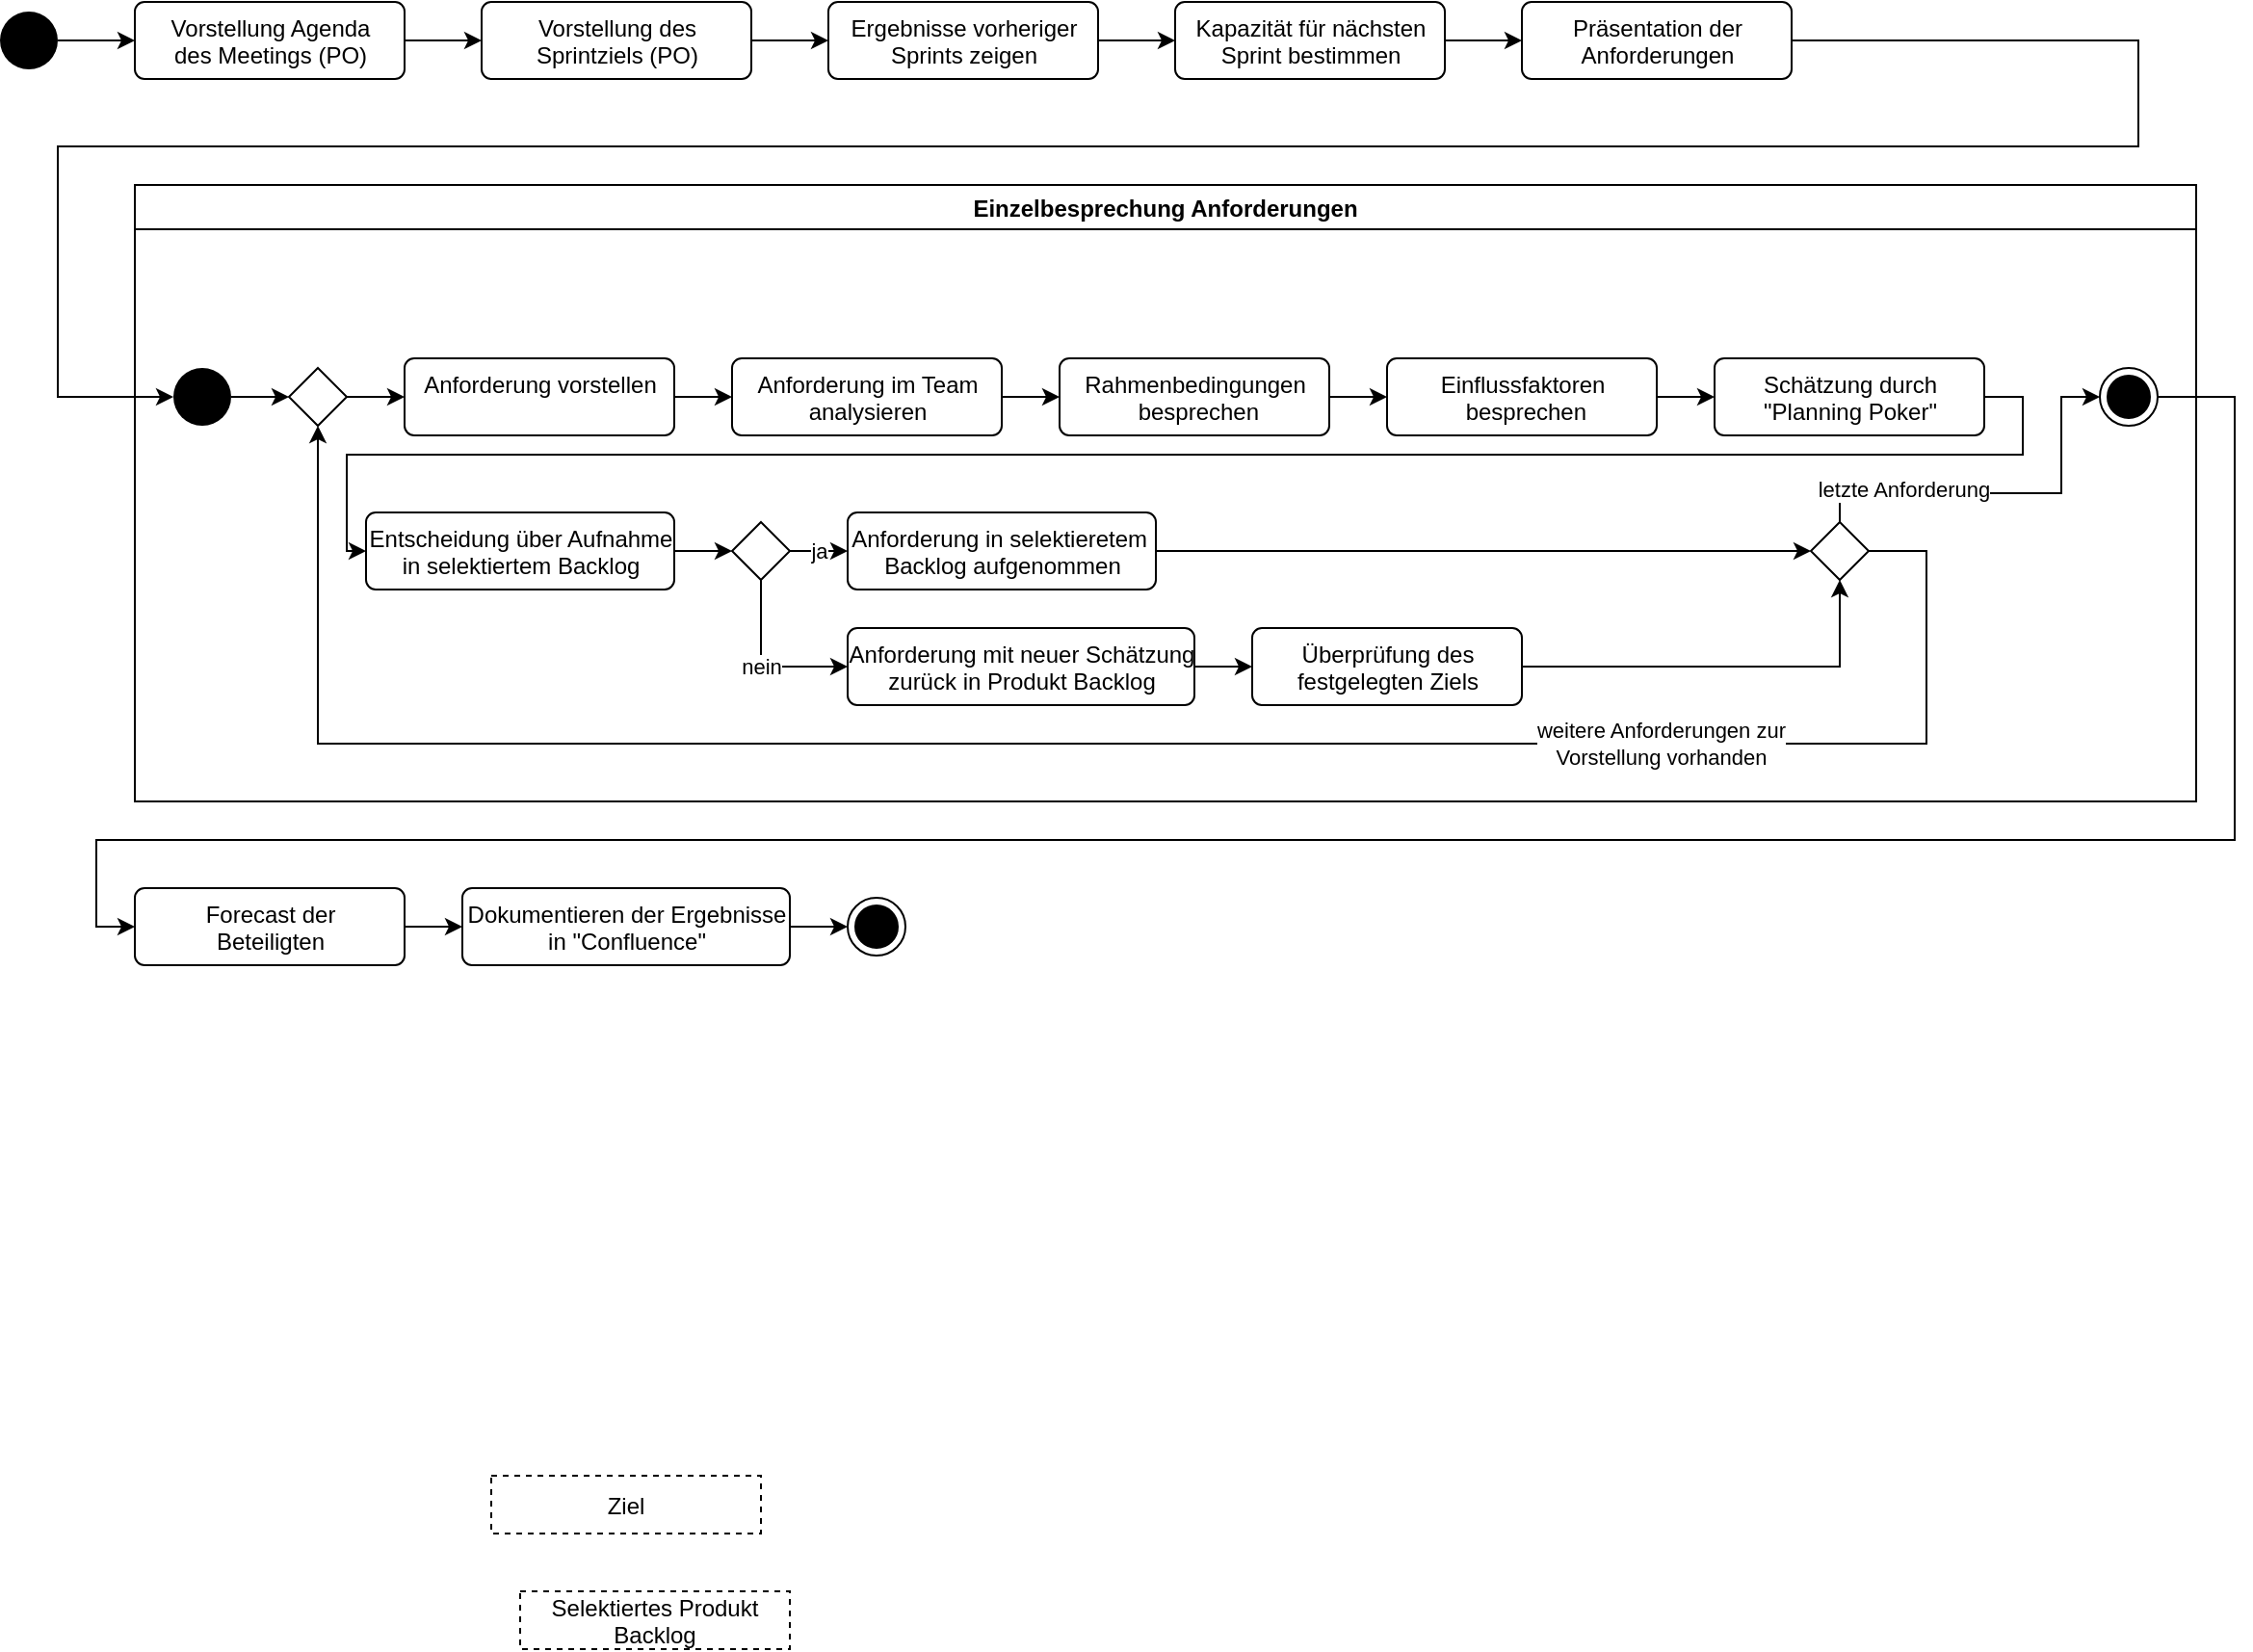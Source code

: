 <mxfile version="13.9.9" type="github">
  <diagram id="WU-bccYG8VfvNMt3Ym44" name="Page-1">
    <mxGraphModel dx="2062" dy="1066" grid="1" gridSize="10" guides="1" tooltips="1" connect="1" arrows="1" fold="1" page="1" pageScale="1" pageWidth="827" pageHeight="1169" math="0" shadow="0">
      <root>
        <mxCell id="0" />
        <mxCell id="1" parent="0" />
        <mxCell id="taXNxG0utG7mMQOND9qC-6" style="edgeStyle=orthogonalEdgeStyle;rounded=0;orthogonalLoop=1;jettySize=auto;html=1;exitX=1;exitY=0.5;exitDx=0;exitDy=0;entryX=0;entryY=0.5;entryDx=0;entryDy=0;" edge="1" parent="1" source="taXNxG0utG7mMQOND9qC-2" target="taXNxG0utG7mMQOND9qC-3">
          <mxGeometry relative="1" as="geometry" />
        </mxCell>
        <mxCell id="taXNxG0utG7mMQOND9qC-2" value="Vorstellung Agenda&lt;br&gt;des Meetings (PO)" style="html=1;align=center;verticalAlign=top;rounded=1;absoluteArcSize=1;arcSize=10;dashed=0;" vertex="1" parent="1">
          <mxGeometry x="120" y="85" width="140" height="40" as="geometry" />
        </mxCell>
        <mxCell id="taXNxG0utG7mMQOND9qC-46" style="edgeStyle=orthogonalEdgeStyle;rounded=0;orthogonalLoop=1;jettySize=auto;html=1;exitX=1;exitY=0.5;exitDx=0;exitDy=0;entryX=0;entryY=0.5;entryDx=0;entryDy=0;" edge="1" parent="1" source="taXNxG0utG7mMQOND9qC-3" target="taXNxG0utG7mMQOND9qC-44">
          <mxGeometry relative="1" as="geometry" />
        </mxCell>
        <mxCell id="taXNxG0utG7mMQOND9qC-3" value="Vorstellung des &lt;br&gt;Sprintziels (PO)" style="html=1;align=center;verticalAlign=top;rounded=1;absoluteArcSize=1;arcSize=10;dashed=0;" vertex="1" parent="1">
          <mxGeometry x="300" y="85" width="140" height="40" as="geometry" />
        </mxCell>
        <mxCell id="taXNxG0utG7mMQOND9qC-5" style="edgeStyle=orthogonalEdgeStyle;rounded=0;orthogonalLoop=1;jettySize=auto;html=1;exitX=1;exitY=0.5;exitDx=0;exitDy=0;entryX=0;entryY=0.5;entryDx=0;entryDy=0;" edge="1" parent="1" source="taXNxG0utG7mMQOND9qC-4" target="taXNxG0utG7mMQOND9qC-2">
          <mxGeometry relative="1" as="geometry" />
        </mxCell>
        <mxCell id="taXNxG0utG7mMQOND9qC-4" value="" style="ellipse;fillColor=#000000;strokeColor=none;" vertex="1" parent="1">
          <mxGeometry x="50" y="90" width="30" height="30" as="geometry" />
        </mxCell>
        <mxCell id="taXNxG0utG7mMQOND9qC-7" value="Einzelbesprechung Anforderungen" style="swimlane;" vertex="1" parent="1">
          <mxGeometry x="120" y="180" width="1070" height="320" as="geometry" />
        </mxCell>
        <mxCell id="taXNxG0utG7mMQOND9qC-35" style="edgeStyle=orthogonalEdgeStyle;rounded=0;orthogonalLoop=1;jettySize=auto;html=1;exitX=1;exitY=0.5;exitDx=0;exitDy=0;entryX=0;entryY=0.5;entryDx=0;entryDy=0;" edge="1" parent="taXNxG0utG7mMQOND9qC-7" source="taXNxG0utG7mMQOND9qC-14" target="taXNxG0utG7mMQOND9qC-34">
          <mxGeometry relative="1" as="geometry" />
        </mxCell>
        <mxCell id="taXNxG0utG7mMQOND9qC-14" value="" style="ellipse;fillColor=#000000;strokeColor=none;" vertex="1" parent="taXNxG0utG7mMQOND9qC-7">
          <mxGeometry x="20" y="95" width="30" height="30" as="geometry" />
        </mxCell>
        <mxCell id="taXNxG0utG7mMQOND9qC-16" style="edgeStyle=orthogonalEdgeStyle;rounded=0;orthogonalLoop=1;jettySize=auto;html=1;exitX=1;exitY=0.5;exitDx=0;exitDy=0;entryX=0;entryY=0.5;entryDx=0;entryDy=0;" edge="1" parent="taXNxG0utG7mMQOND9qC-7" source="taXNxG0utG7mMQOND9qC-10" target="taXNxG0utG7mMQOND9qC-11">
          <mxGeometry relative="1" as="geometry" />
        </mxCell>
        <mxCell id="taXNxG0utG7mMQOND9qC-10" value="Anforderung vorstellen" style="html=1;align=center;verticalAlign=top;rounded=1;absoluteArcSize=1;arcSize=10;dashed=0;" vertex="1" parent="taXNxG0utG7mMQOND9qC-7">
          <mxGeometry x="140" y="90" width="140" height="40" as="geometry" />
        </mxCell>
        <mxCell id="taXNxG0utG7mMQOND9qC-17" style="edgeStyle=orthogonalEdgeStyle;rounded=0;orthogonalLoop=1;jettySize=auto;html=1;exitX=1;exitY=0.5;exitDx=0;exitDy=0;entryX=0;entryY=0.5;entryDx=0;entryDy=0;" edge="1" parent="taXNxG0utG7mMQOND9qC-7" source="taXNxG0utG7mMQOND9qC-11" target="taXNxG0utG7mMQOND9qC-12">
          <mxGeometry relative="1" as="geometry" />
        </mxCell>
        <mxCell id="taXNxG0utG7mMQOND9qC-11" value="Anforderung im Team&lt;br&gt;analysieren" style="html=1;align=center;verticalAlign=top;rounded=1;absoluteArcSize=1;arcSize=10;dashed=0;" vertex="1" parent="taXNxG0utG7mMQOND9qC-7">
          <mxGeometry x="310" y="90" width="140" height="40" as="geometry" />
        </mxCell>
        <mxCell id="taXNxG0utG7mMQOND9qC-18" style="edgeStyle=orthogonalEdgeStyle;rounded=0;orthogonalLoop=1;jettySize=auto;html=1;exitX=1;exitY=0.5;exitDx=0;exitDy=0;entryX=0;entryY=0.5;entryDx=0;entryDy=0;" edge="1" parent="taXNxG0utG7mMQOND9qC-7" source="taXNxG0utG7mMQOND9qC-12" target="taXNxG0utG7mMQOND9qC-13">
          <mxGeometry relative="1" as="geometry" />
        </mxCell>
        <mxCell id="taXNxG0utG7mMQOND9qC-12" value="Rahmenbedingungen&lt;br&gt;&amp;nbsp;besprechen" style="html=1;align=center;verticalAlign=top;rounded=1;absoluteArcSize=1;arcSize=10;dashed=0;" vertex="1" parent="taXNxG0utG7mMQOND9qC-7">
          <mxGeometry x="480" y="90" width="140" height="40" as="geometry" />
        </mxCell>
        <mxCell id="taXNxG0utG7mMQOND9qC-20" style="edgeStyle=orthogonalEdgeStyle;rounded=0;orthogonalLoop=1;jettySize=auto;html=1;exitX=1;exitY=0.5;exitDx=0;exitDy=0;entryX=0;entryY=0.5;entryDx=0;entryDy=0;" edge="1" parent="taXNxG0utG7mMQOND9qC-7" source="taXNxG0utG7mMQOND9qC-13" target="taXNxG0utG7mMQOND9qC-19">
          <mxGeometry relative="1" as="geometry" />
        </mxCell>
        <mxCell id="taXNxG0utG7mMQOND9qC-13" value="Einflussfaktoren&lt;br&gt;&amp;nbsp;besprechen" style="html=1;align=center;verticalAlign=top;rounded=1;absoluteArcSize=1;arcSize=10;dashed=0;" vertex="1" parent="taXNxG0utG7mMQOND9qC-7">
          <mxGeometry x="650" y="90" width="140" height="40" as="geometry" />
        </mxCell>
        <mxCell id="taXNxG0utG7mMQOND9qC-23" style="edgeStyle=orthogonalEdgeStyle;rounded=0;orthogonalLoop=1;jettySize=auto;html=1;exitX=1;exitY=0.5;exitDx=0;exitDy=0;entryX=0;entryY=0.5;entryDx=0;entryDy=0;" edge="1" parent="taXNxG0utG7mMQOND9qC-7" source="taXNxG0utG7mMQOND9qC-19" target="taXNxG0utG7mMQOND9qC-22">
          <mxGeometry relative="1" as="geometry">
            <Array as="points">
              <mxPoint x="980" y="110" />
              <mxPoint x="980" y="140" />
              <mxPoint x="110" y="140" />
              <mxPoint x="110" y="190" />
            </Array>
          </mxGeometry>
        </mxCell>
        <mxCell id="taXNxG0utG7mMQOND9qC-19" value="Schätzung durch&lt;br&gt;&quot;Planning Poker&quot;" style="html=1;align=center;verticalAlign=top;rounded=1;absoluteArcSize=1;arcSize=10;dashed=0;" vertex="1" parent="taXNxG0utG7mMQOND9qC-7">
          <mxGeometry x="820" y="90" width="140" height="40" as="geometry" />
        </mxCell>
        <mxCell id="taXNxG0utG7mMQOND9qC-26" style="edgeStyle=orthogonalEdgeStyle;rounded=0;orthogonalLoop=1;jettySize=auto;html=1;exitX=1;exitY=0.5;exitDx=0;exitDy=0;entryX=0;entryY=0.5;entryDx=0;entryDy=0;" edge="1" parent="taXNxG0utG7mMQOND9qC-7" source="taXNxG0utG7mMQOND9qC-22" target="taXNxG0utG7mMQOND9qC-25">
          <mxGeometry relative="1" as="geometry" />
        </mxCell>
        <mxCell id="taXNxG0utG7mMQOND9qC-22" value="Entscheidung über Aufnahme&lt;br&gt;in selektiertem Backlog" style="html=1;align=center;verticalAlign=top;rounded=1;absoluteArcSize=1;arcSize=10;dashed=0;" vertex="1" parent="taXNxG0utG7mMQOND9qC-7">
          <mxGeometry x="120" y="170" width="160" height="40" as="geometry" />
        </mxCell>
        <mxCell id="taXNxG0utG7mMQOND9qC-31" style="edgeStyle=orthogonalEdgeStyle;rounded=0;orthogonalLoop=1;jettySize=auto;html=1;exitX=1;exitY=0.5;exitDx=0;exitDy=0;entryX=0;entryY=0.5;entryDx=0;entryDy=0;" edge="1" parent="taXNxG0utG7mMQOND9qC-7" source="taXNxG0utG7mMQOND9qC-24" target="taXNxG0utG7mMQOND9qC-30">
          <mxGeometry relative="1" as="geometry" />
        </mxCell>
        <mxCell id="taXNxG0utG7mMQOND9qC-24" value="Anforderung in selektieretem&amp;nbsp;&lt;br&gt;Backlog aufgenommen" style="html=1;align=center;verticalAlign=top;rounded=1;absoluteArcSize=1;arcSize=10;dashed=0;" vertex="1" parent="taXNxG0utG7mMQOND9qC-7">
          <mxGeometry x="370" y="170" width="160" height="40" as="geometry" />
        </mxCell>
        <mxCell id="taXNxG0utG7mMQOND9qC-27" value="ja" style="edgeStyle=orthogonalEdgeStyle;rounded=0;orthogonalLoop=1;jettySize=auto;html=1;exitX=1;exitY=0.5;exitDx=0;exitDy=0;entryX=0;entryY=0.5;entryDx=0;entryDy=0;" edge="1" parent="taXNxG0utG7mMQOND9qC-7" source="taXNxG0utG7mMQOND9qC-25" target="taXNxG0utG7mMQOND9qC-24">
          <mxGeometry relative="1" as="geometry" />
        </mxCell>
        <mxCell id="taXNxG0utG7mMQOND9qC-29" value="nein" style="edgeStyle=orthogonalEdgeStyle;rounded=0;orthogonalLoop=1;jettySize=auto;html=1;exitX=0.5;exitY=1;exitDx=0;exitDy=0;entryX=0;entryY=0.5;entryDx=0;entryDy=0;" edge="1" parent="taXNxG0utG7mMQOND9qC-7" source="taXNxG0utG7mMQOND9qC-25" target="taXNxG0utG7mMQOND9qC-28">
          <mxGeometry relative="1" as="geometry" />
        </mxCell>
        <mxCell id="taXNxG0utG7mMQOND9qC-25" value="" style="rhombus;" vertex="1" parent="taXNxG0utG7mMQOND9qC-7">
          <mxGeometry x="310" y="175" width="30" height="30" as="geometry" />
        </mxCell>
        <mxCell id="taXNxG0utG7mMQOND9qC-50" style="edgeStyle=orthogonalEdgeStyle;rounded=0;orthogonalLoop=1;jettySize=auto;html=1;exitX=1;exitY=0.5;exitDx=0;exitDy=0;entryX=0;entryY=0.5;entryDx=0;entryDy=0;" edge="1" parent="taXNxG0utG7mMQOND9qC-7" source="taXNxG0utG7mMQOND9qC-28" target="taXNxG0utG7mMQOND9qC-49">
          <mxGeometry relative="1" as="geometry" />
        </mxCell>
        <mxCell id="taXNxG0utG7mMQOND9qC-28" value="Anforderung mit neuer Schätzung&lt;br&gt;zurück in Produkt Backlog" style="html=1;align=center;verticalAlign=top;rounded=1;absoluteArcSize=1;arcSize=10;dashed=0;" vertex="1" parent="taXNxG0utG7mMQOND9qC-7">
          <mxGeometry x="370" y="230" width="180" height="40" as="geometry" />
        </mxCell>
        <mxCell id="taXNxG0utG7mMQOND9qC-38" style="edgeStyle=orthogonalEdgeStyle;rounded=0;orthogonalLoop=1;jettySize=auto;html=1;exitX=0.5;exitY=0;exitDx=0;exitDy=0;entryX=0;entryY=0.5;entryDx=0;entryDy=0;" edge="1" parent="taXNxG0utG7mMQOND9qC-7" source="taXNxG0utG7mMQOND9qC-30" target="taXNxG0utG7mMQOND9qC-37">
          <mxGeometry relative="1" as="geometry">
            <Array as="points">
              <mxPoint x="885" y="160" />
              <mxPoint x="1000" y="160" />
              <mxPoint x="1000" y="110" />
            </Array>
          </mxGeometry>
        </mxCell>
        <mxCell id="taXNxG0utG7mMQOND9qC-56" value="letzte Anforderung" style="edgeLabel;html=1;align=center;verticalAlign=middle;resizable=0;points=[];" vertex="1" connectable="0" parent="taXNxG0utG7mMQOND9qC-38">
          <mxGeometry x="-0.523" y="2" relative="1" as="geometry">
            <mxPoint as="offset" />
          </mxGeometry>
        </mxCell>
        <mxCell id="taXNxG0utG7mMQOND9qC-30" value="" style="rhombus;" vertex="1" parent="taXNxG0utG7mMQOND9qC-7">
          <mxGeometry x="870" y="175" width="30" height="30" as="geometry" />
        </mxCell>
        <mxCell id="taXNxG0utG7mMQOND9qC-36" style="edgeStyle=orthogonalEdgeStyle;rounded=0;orthogonalLoop=1;jettySize=auto;html=1;exitX=1;exitY=0.5;exitDx=0;exitDy=0;entryX=0;entryY=0.5;entryDx=0;entryDy=0;" edge="1" parent="taXNxG0utG7mMQOND9qC-7" source="taXNxG0utG7mMQOND9qC-34" target="taXNxG0utG7mMQOND9qC-10">
          <mxGeometry relative="1" as="geometry" />
        </mxCell>
        <mxCell id="taXNxG0utG7mMQOND9qC-34" value="" style="rhombus;" vertex="1" parent="taXNxG0utG7mMQOND9qC-7">
          <mxGeometry x="80" y="95" width="30" height="30" as="geometry" />
        </mxCell>
        <mxCell id="taXNxG0utG7mMQOND9qC-33" value="weitere Anforderungen zur &lt;br&gt;Vorstellung vorhanden" style="edgeStyle=orthogonalEdgeStyle;rounded=0;orthogonalLoop=1;jettySize=auto;html=1;exitX=1;exitY=0.5;exitDx=0;exitDy=0;entryX=0.5;entryY=1;entryDx=0;entryDy=0;" edge="1" parent="taXNxG0utG7mMQOND9qC-7" source="taXNxG0utG7mMQOND9qC-30" target="taXNxG0utG7mMQOND9qC-34">
          <mxGeometry x="-0.525" relative="1" as="geometry">
            <mxPoint x="540" y="280" as="targetPoint" />
            <Array as="points">
              <mxPoint x="930" y="190" />
              <mxPoint x="930" y="290" />
              <mxPoint x="95" y="290" />
            </Array>
            <mxPoint as="offset" />
          </mxGeometry>
        </mxCell>
        <mxCell id="taXNxG0utG7mMQOND9qC-37" value="" style="ellipse;html=1;shape=endState;fillColor=#000000;strokeColor=#000000;" vertex="1" parent="taXNxG0utG7mMQOND9qC-7">
          <mxGeometry x="1020" y="95" width="30" height="30" as="geometry" />
        </mxCell>
        <mxCell id="taXNxG0utG7mMQOND9qC-51" style="edgeStyle=orthogonalEdgeStyle;rounded=0;orthogonalLoop=1;jettySize=auto;html=1;exitX=1;exitY=0.5;exitDx=0;exitDy=0;entryX=0.5;entryY=1;entryDx=0;entryDy=0;" edge="1" parent="taXNxG0utG7mMQOND9qC-7" source="taXNxG0utG7mMQOND9qC-49" target="taXNxG0utG7mMQOND9qC-30">
          <mxGeometry relative="1" as="geometry" />
        </mxCell>
        <mxCell id="taXNxG0utG7mMQOND9qC-49" value="Überprüfung des&lt;br&gt;festgelegten Ziels" style="html=1;align=center;verticalAlign=top;rounded=1;absoluteArcSize=1;arcSize=10;dashed=0;" vertex="1" parent="taXNxG0utG7mMQOND9qC-7">
          <mxGeometry x="580" y="230" width="140" height="40" as="geometry" />
        </mxCell>
        <mxCell id="taXNxG0utG7mMQOND9qC-53" style="edgeStyle=orthogonalEdgeStyle;rounded=0;orthogonalLoop=1;jettySize=auto;html=1;exitX=1;exitY=0.5;exitDx=0;exitDy=0;entryX=0;entryY=0.5;entryDx=0;entryDy=0;" edge="1" parent="1" source="taXNxG0utG7mMQOND9qC-9" target="taXNxG0utG7mMQOND9qC-52">
          <mxGeometry relative="1" as="geometry" />
        </mxCell>
        <mxCell id="taXNxG0utG7mMQOND9qC-9" value="Forecast der&lt;br&gt;Beteiligten" style="html=1;align=center;verticalAlign=top;rounded=1;absoluteArcSize=1;arcSize=10;dashed=0;" vertex="1" parent="1">
          <mxGeometry x="120" y="545" width="140" height="40" as="geometry" />
        </mxCell>
        <mxCell id="taXNxG0utG7mMQOND9qC-42" style="edgeStyle=orthogonalEdgeStyle;rounded=0;orthogonalLoop=1;jettySize=auto;html=1;exitX=1;exitY=0.5;exitDx=0;exitDy=0;entryX=0;entryY=0.5;entryDx=0;entryDy=0;" edge="1" parent="1" source="taXNxG0utG7mMQOND9qC-41" target="taXNxG0utG7mMQOND9qC-14">
          <mxGeometry relative="1" as="geometry">
            <Array as="points">
              <mxPoint x="1160" y="105" />
              <mxPoint x="1160" y="160" />
              <mxPoint x="80" y="160" />
              <mxPoint x="80" y="290" />
            </Array>
          </mxGeometry>
        </mxCell>
        <mxCell id="taXNxG0utG7mMQOND9qC-41" value="Präsentation der&lt;br&gt;Anforderungen" style="html=1;align=center;verticalAlign=top;rounded=1;absoluteArcSize=1;arcSize=10;dashed=0;" vertex="1" parent="1">
          <mxGeometry x="840" y="85" width="140" height="40" as="geometry" />
        </mxCell>
        <mxCell id="taXNxG0utG7mMQOND9qC-43" style="edgeStyle=orthogonalEdgeStyle;rounded=0;orthogonalLoop=1;jettySize=auto;html=1;exitX=1;exitY=0.5;exitDx=0;exitDy=0;entryX=0;entryY=0.5;entryDx=0;entryDy=0;" edge="1" parent="1" source="taXNxG0utG7mMQOND9qC-37" target="taXNxG0utG7mMQOND9qC-9">
          <mxGeometry relative="1" as="geometry">
            <Array as="points">
              <mxPoint x="1210" y="290" />
              <mxPoint x="1210" y="520" />
              <mxPoint x="100" y="520" />
              <mxPoint x="100" y="565" />
            </Array>
          </mxGeometry>
        </mxCell>
        <mxCell id="taXNxG0utG7mMQOND9qC-47" style="edgeStyle=orthogonalEdgeStyle;rounded=0;orthogonalLoop=1;jettySize=auto;html=1;exitX=1;exitY=0.5;exitDx=0;exitDy=0;entryX=0;entryY=0.5;entryDx=0;entryDy=0;" edge="1" parent="1" source="taXNxG0utG7mMQOND9qC-44" target="taXNxG0utG7mMQOND9qC-45">
          <mxGeometry relative="1" as="geometry" />
        </mxCell>
        <mxCell id="taXNxG0utG7mMQOND9qC-44" value="Ergebnisse vorheriger&lt;br&gt;Sprints zeigen" style="html=1;align=center;verticalAlign=top;rounded=1;absoluteArcSize=1;arcSize=10;dashed=0;" vertex="1" parent="1">
          <mxGeometry x="480" y="85" width="140" height="40" as="geometry" />
        </mxCell>
        <mxCell id="taXNxG0utG7mMQOND9qC-48" style="edgeStyle=orthogonalEdgeStyle;rounded=0;orthogonalLoop=1;jettySize=auto;html=1;exitX=1;exitY=0.5;exitDx=0;exitDy=0;entryX=0;entryY=0.5;entryDx=0;entryDy=0;" edge="1" parent="1" source="taXNxG0utG7mMQOND9qC-45" target="taXNxG0utG7mMQOND9qC-41">
          <mxGeometry relative="1" as="geometry" />
        </mxCell>
        <mxCell id="taXNxG0utG7mMQOND9qC-45" value="Kapazität für nächsten&lt;br&gt;Sprint bestimmen" style="html=1;align=center;verticalAlign=top;rounded=1;absoluteArcSize=1;arcSize=10;dashed=0;" vertex="1" parent="1">
          <mxGeometry x="660" y="85" width="140" height="40" as="geometry" />
        </mxCell>
        <mxCell id="taXNxG0utG7mMQOND9qC-55" style="edgeStyle=orthogonalEdgeStyle;rounded=0;orthogonalLoop=1;jettySize=auto;html=1;exitX=1;exitY=0.5;exitDx=0;exitDy=0;entryX=0;entryY=0.5;entryDx=0;entryDy=0;" edge="1" parent="1" source="taXNxG0utG7mMQOND9qC-52" target="taXNxG0utG7mMQOND9qC-54">
          <mxGeometry relative="1" as="geometry" />
        </mxCell>
        <mxCell id="taXNxG0utG7mMQOND9qC-52" value="Dokumentieren der Ergebnisse&lt;br&gt;in &quot;Confluence&quot;" style="html=1;align=center;verticalAlign=top;rounded=1;absoluteArcSize=1;arcSize=10;dashed=0;" vertex="1" parent="1">
          <mxGeometry x="290" y="545" width="170" height="40" as="geometry" />
        </mxCell>
        <mxCell id="taXNxG0utG7mMQOND9qC-54" value="" style="ellipse;html=1;shape=endState;fillColor=#000000;strokeColor=#000000;" vertex="1" parent="1">
          <mxGeometry x="490" y="550" width="30" height="30" as="geometry" />
        </mxCell>
        <mxCell id="taXNxG0utG7mMQOND9qC-57" value="Ziel" style="fontStyle=0;dashed=1;" vertex="1" parent="1">
          <mxGeometry x="305" y="850" width="140" height="30" as="geometry" />
        </mxCell>
        <mxCell id="taXNxG0utG7mMQOND9qC-58" value="Selektiertes Produkt&#xa;Backlog" style="fontStyle=0;dashed=1;" vertex="1" parent="1">
          <mxGeometry x="320" y="910" width="140" height="30" as="geometry" />
        </mxCell>
      </root>
    </mxGraphModel>
  </diagram>
</mxfile>
